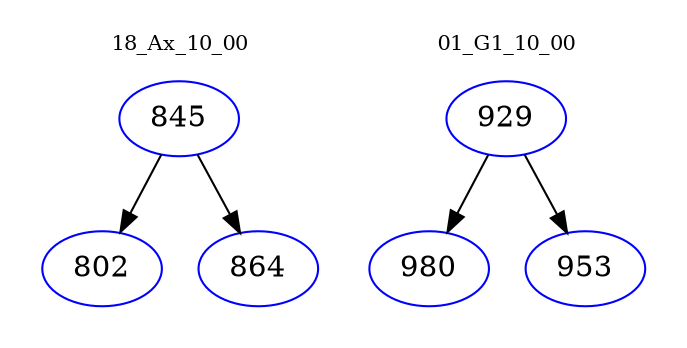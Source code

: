 digraph{
subgraph cluster_0 {
color = white
label = "18_Ax_10_00";
fontsize=10;
T0_845 [label="845", color="blue"]
T0_845 -> T0_802 [color="black"]
T0_802 [label="802", color="blue"]
T0_845 -> T0_864 [color="black"]
T0_864 [label="864", color="blue"]
}
subgraph cluster_1 {
color = white
label = "01_G1_10_00";
fontsize=10;
T1_929 [label="929", color="blue"]
T1_929 -> T1_980 [color="black"]
T1_980 [label="980", color="blue"]
T1_929 -> T1_953 [color="black"]
T1_953 [label="953", color="blue"]
}
}
